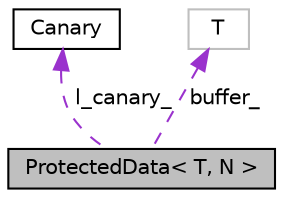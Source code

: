 digraph "ProtectedData&lt; T, N &gt;"
{
 // LATEX_PDF_SIZE
  edge [fontname="Helvetica",fontsize="10",labelfontname="Helvetica",labelfontsize="10"];
  node [fontname="Helvetica",fontsize="10",shape=record];
  Node1 [label="ProtectedData\< T, N \>",height=0.2,width=0.4,color="black", fillcolor="grey75", style="filled", fontcolor="black",tooltip=" "];
  Node2 -> Node1 [dir="back",color="darkorchid3",fontsize="10",style="dashed",label=" l_canary_" ,fontname="Helvetica"];
  Node2 [label="Canary",height=0.2,width=0.4,color="black", fillcolor="white", style="filled",URL="$classCanary.html",tooltip="Signal if storing value is changed."];
  Node3 -> Node1 [dir="back",color="darkorchid3",fontsize="10",style="dashed",label=" buffer_" ,fontname="Helvetica"];
  Node3 [label="T",height=0.2,width=0.4,color="grey75", fillcolor="white", style="filled",tooltip=" "];
}
